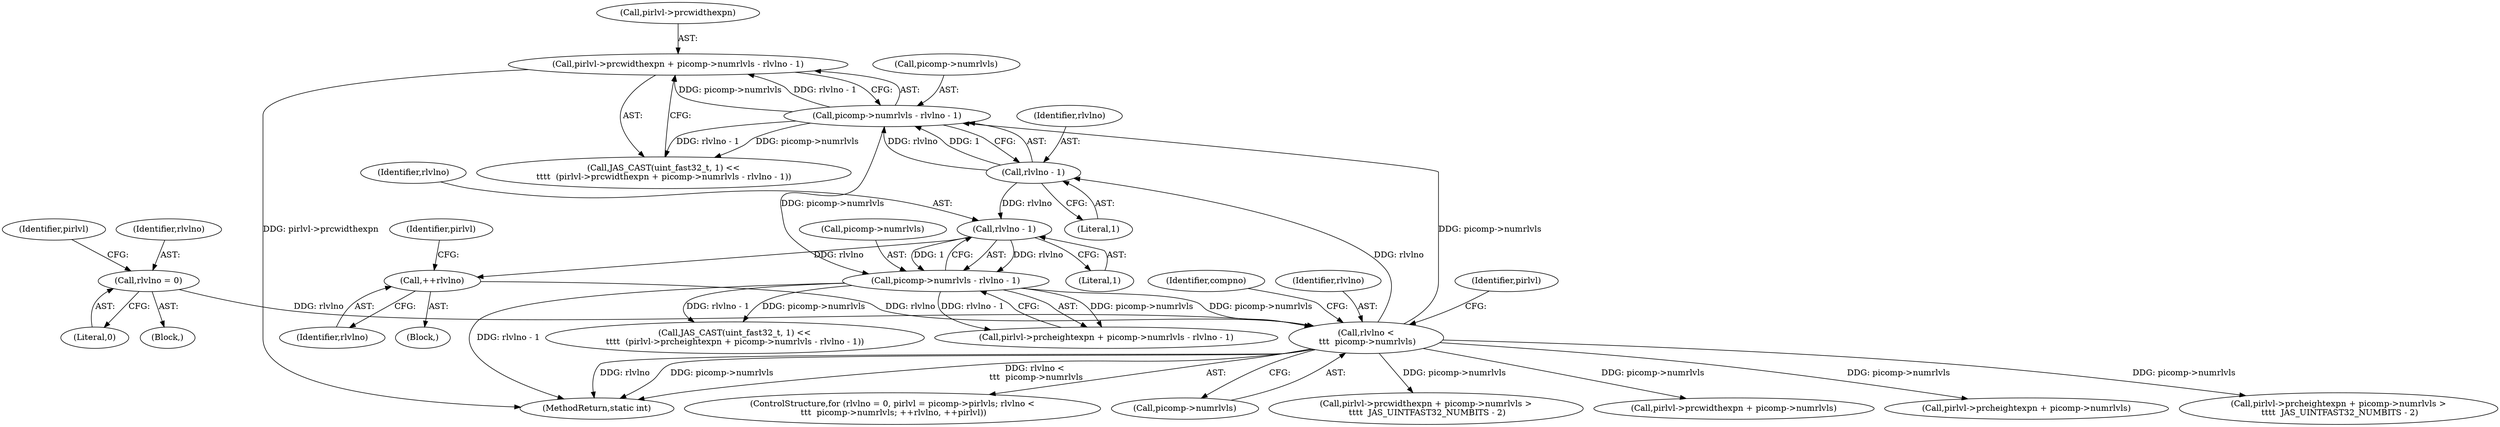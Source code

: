 digraph "0_jasper_f25486c3d4aa472fec79150f2c41ed4333395d3d@pointer" {
"1000222" [label="(Call,pirlvl->prcwidthexpn + picomp->numrlvls - rlvlno - 1)"];
"1000226" [label="(Call,picomp->numrlvls - rlvlno - 1)"];
"1000173" [label="(Call,rlvlno <\n \t\t\t  picomp->numrlvls)"];
"1000165" [label="(Call,rlvlno = 0)"];
"1000179" [label="(Call,++rlvlno)"];
"1000251" [label="(Call,rlvlno - 1)"];
"1000230" [label="(Call,rlvlno - 1)"];
"1000247" [label="(Call,picomp->numrlvls - rlvlno - 1)"];
"1000227" [label="(Call,picomp->numrlvls)"];
"1000252" [label="(Identifier,rlvlno)"];
"1000253" [label="(Literal,1)"];
"1000167" [label="(Literal,0)"];
"1000248" [label="(Call,picomp->numrlvls)"];
"1000198" [label="(Call,pirlvl->prcheightexpn + picomp->numrlvls)"];
"1000165" [label="(Call,rlvlno = 0)"];
"1000164" [label="(Block,)"];
"1000197" [label="(Call,pirlvl->prcheightexpn + picomp->numrlvls >\n \t\t\t\t  JAS_UINTFAST32_NUMBITS - 2)"];
"1000180" [label="(Identifier,rlvlno)"];
"1000189" [label="(Identifier,pirlvl)"];
"1000232" [label="(Literal,1)"];
"1000175" [label="(Call,picomp->numrlvls)"];
"1000178" [label="(Block,)"];
"1000231" [label="(Identifier,rlvlno)"];
"1000243" [label="(Call,pirlvl->prcheightexpn + picomp->numrlvls - rlvlno - 1)"];
"1000712" [label="(MethodReturn,static int)"];
"1000218" [label="(Call,JAS_CAST(uint_fast32_t, 1) <<\n\t\t\t\t  (pirlvl->prcwidthexpn + picomp->numrlvls - rlvlno - 1))"];
"1000223" [label="(Call,pirlvl->prcwidthexpn)"];
"1000182" [label="(Identifier,pirlvl)"];
"1000159" [label="(Identifier,compno)"];
"1000163" [label="(ControlStructure,for (rlvlno = 0, pirlvl = picomp->pirlvls; rlvlno <\n \t\t\t  picomp->numrlvls; ++rlvlno, ++pirlvl))"];
"1000186" [label="(Call,pirlvl->prcwidthexpn + picomp->numrlvls >\n \t\t\t\t  JAS_UINTFAST32_NUMBITS - 2)"];
"1000166" [label="(Identifier,rlvlno)"];
"1000247" [label="(Call,picomp->numrlvls - rlvlno - 1)"];
"1000187" [label="(Call,pirlvl->prcwidthexpn + picomp->numrlvls)"];
"1000173" [label="(Call,rlvlno <\n \t\t\t  picomp->numrlvls)"];
"1000222" [label="(Call,pirlvl->prcwidthexpn + picomp->numrlvls - rlvlno - 1)"];
"1000179" [label="(Call,++rlvlno)"];
"1000226" [label="(Call,picomp->numrlvls - rlvlno - 1)"];
"1000230" [label="(Call,rlvlno - 1)"];
"1000169" [label="(Identifier,pirlvl)"];
"1000239" [label="(Call,JAS_CAST(uint_fast32_t, 1) <<\n\t\t\t\t  (pirlvl->prcheightexpn + picomp->numrlvls - rlvlno - 1))"];
"1000251" [label="(Call,rlvlno - 1)"];
"1000174" [label="(Identifier,rlvlno)"];
"1000222" -> "1000218"  [label="AST: "];
"1000222" -> "1000226"  [label="CFG: "];
"1000223" -> "1000222"  [label="AST: "];
"1000226" -> "1000222"  [label="AST: "];
"1000218" -> "1000222"  [label="CFG: "];
"1000222" -> "1000712"  [label="DDG: pirlvl->prcwidthexpn"];
"1000226" -> "1000222"  [label="DDG: picomp->numrlvls"];
"1000226" -> "1000222"  [label="DDG: rlvlno - 1"];
"1000226" -> "1000230"  [label="CFG: "];
"1000227" -> "1000226"  [label="AST: "];
"1000230" -> "1000226"  [label="AST: "];
"1000226" -> "1000218"  [label="DDG: picomp->numrlvls"];
"1000226" -> "1000218"  [label="DDG: rlvlno - 1"];
"1000173" -> "1000226"  [label="DDG: picomp->numrlvls"];
"1000230" -> "1000226"  [label="DDG: rlvlno"];
"1000230" -> "1000226"  [label="DDG: 1"];
"1000226" -> "1000247"  [label="DDG: picomp->numrlvls"];
"1000173" -> "1000163"  [label="AST: "];
"1000173" -> "1000175"  [label="CFG: "];
"1000174" -> "1000173"  [label="AST: "];
"1000175" -> "1000173"  [label="AST: "];
"1000189" -> "1000173"  [label="CFG: "];
"1000159" -> "1000173"  [label="CFG: "];
"1000173" -> "1000712"  [label="DDG: rlvlno <\n \t\t\t  picomp->numrlvls"];
"1000173" -> "1000712"  [label="DDG: rlvlno"];
"1000173" -> "1000712"  [label="DDG: picomp->numrlvls"];
"1000165" -> "1000173"  [label="DDG: rlvlno"];
"1000179" -> "1000173"  [label="DDG: rlvlno"];
"1000247" -> "1000173"  [label="DDG: picomp->numrlvls"];
"1000173" -> "1000186"  [label="DDG: picomp->numrlvls"];
"1000173" -> "1000187"  [label="DDG: picomp->numrlvls"];
"1000173" -> "1000197"  [label="DDG: picomp->numrlvls"];
"1000173" -> "1000198"  [label="DDG: picomp->numrlvls"];
"1000173" -> "1000230"  [label="DDG: rlvlno"];
"1000165" -> "1000164"  [label="AST: "];
"1000165" -> "1000167"  [label="CFG: "];
"1000166" -> "1000165"  [label="AST: "];
"1000167" -> "1000165"  [label="AST: "];
"1000169" -> "1000165"  [label="CFG: "];
"1000179" -> "1000178"  [label="AST: "];
"1000179" -> "1000180"  [label="CFG: "];
"1000180" -> "1000179"  [label="AST: "];
"1000182" -> "1000179"  [label="CFG: "];
"1000251" -> "1000179"  [label="DDG: rlvlno"];
"1000251" -> "1000247"  [label="AST: "];
"1000251" -> "1000253"  [label="CFG: "];
"1000252" -> "1000251"  [label="AST: "];
"1000253" -> "1000251"  [label="AST: "];
"1000247" -> "1000251"  [label="CFG: "];
"1000251" -> "1000247"  [label="DDG: rlvlno"];
"1000251" -> "1000247"  [label="DDG: 1"];
"1000230" -> "1000251"  [label="DDG: rlvlno"];
"1000230" -> "1000232"  [label="CFG: "];
"1000231" -> "1000230"  [label="AST: "];
"1000232" -> "1000230"  [label="AST: "];
"1000247" -> "1000243"  [label="AST: "];
"1000248" -> "1000247"  [label="AST: "];
"1000243" -> "1000247"  [label="CFG: "];
"1000247" -> "1000712"  [label="DDG: rlvlno - 1"];
"1000247" -> "1000239"  [label="DDG: picomp->numrlvls"];
"1000247" -> "1000239"  [label="DDG: rlvlno - 1"];
"1000247" -> "1000243"  [label="DDG: picomp->numrlvls"];
"1000247" -> "1000243"  [label="DDG: rlvlno - 1"];
}
